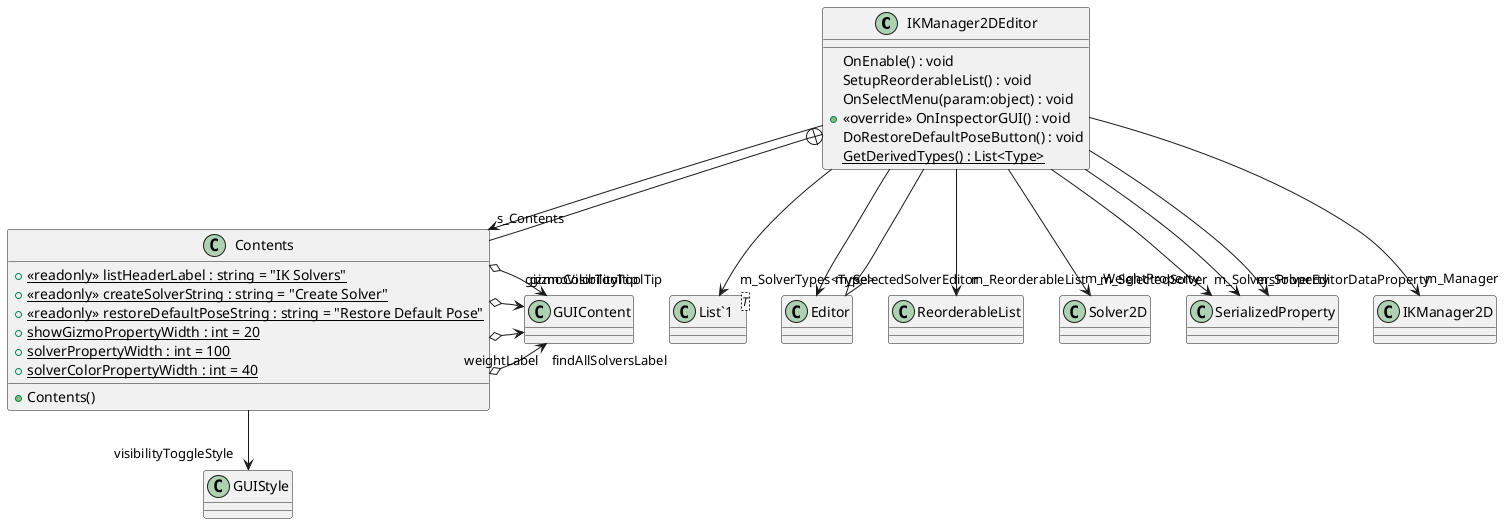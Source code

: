 @startuml
class IKManager2DEditor {
    OnEnable() : void
    SetupReorderableList() : void
    OnSelectMenu(param:object) : void
    + <<override>> OnInspectorGUI() : void
    DoRestoreDefaultPoseButton() : void
    {static} GetDerivedTypes() : List<Type>
}
class Contents {
    + {static} <<readonly>> listHeaderLabel : string = "IK Solvers"
    + {static} <<readonly>> createSolverString : string = "Create Solver"
    + {static} <<readonly>> restoreDefaultPoseString : string = "Restore Default Pose"
    + {static} showGizmoPropertyWidth : int = 20
    + {static} solverPropertyWidth : int = 100
    + {static} solverColorPropertyWidth : int = 40
    + Contents()
}
class "List`1"<T> {
}
Editor <|-- IKManager2DEditor
IKManager2DEditor --> "s_Contents" Contents
IKManager2DEditor --> "m_ReorderableList" ReorderableList
IKManager2DEditor --> "m_SelectedSolver" Solver2D
IKManager2DEditor --> "m_SelectedSolverEditor" Editor
IKManager2DEditor --> "m_SolversProperty" SerializedProperty
IKManager2DEditor --> "m_SolverEditorDataProperty" SerializedProperty
IKManager2DEditor --> "m_WeightProperty" SerializedProperty
IKManager2DEditor --> "m_SolverTypes<Type>" "List`1"
IKManager2DEditor --> "m_Manager" IKManager2D
IKManager2DEditor +-- Contents
Contents o-> "findAllSolversLabel" GUIContent
Contents o-> "weightLabel" GUIContent
Contents o-> "gizmoColorTooltip" GUIContent
Contents o-> "gizmoVisibilityToolTip" GUIContent
Contents --> "visibilityToggleStyle" GUIStyle
@enduml
